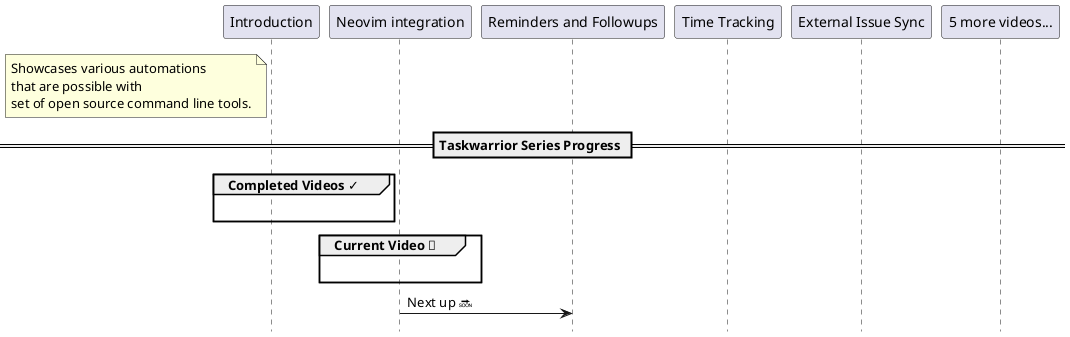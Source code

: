 @startuml
hide footbox

participant "Introduction" as V1
  note left of V1
    Showcases various automations 
    that are possible with 
    set of open source command line tools.
  end note

participant "Neovim integration" as V2
participant "Reminders and Followups" as V3
participant "Time Tracking" as V4
participant "External Issue Sync" as V5 
participant "5 more videos..." as V6
' participant "Notes, annotaiton and priority" as V6 
' participant "Custom Hooks: tmuxinator integration" as V7
' participant "Custom Hooks: commands trigger" as V8
' participant "Custom Hooks: labels automation" as V9
' participant "URL & Browser Integration" as V10

== Taskwarrior Series Progress ==

group Completed Videos ✓
V1 -[hidden]-> V1
end

group Current Video 🎥
    V2 -[hidden]-> V2
end

V2 -> V3 : Next up 🔜

@enduml
